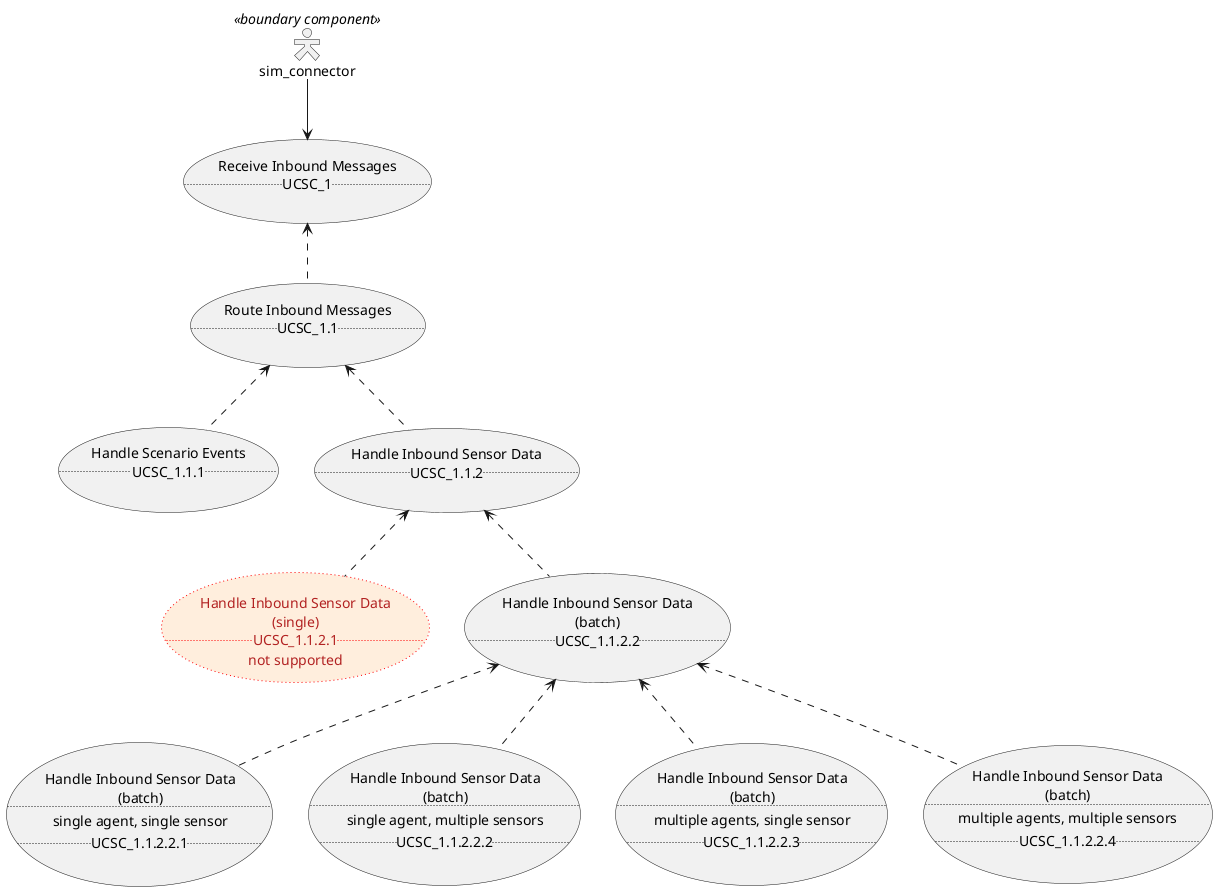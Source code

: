 @startuml
'https://plantuml.com/use-case-diagram

skinparam actorStyle Hollow

usecase UCSC_1 as "
Receive Inbound Messages
..UCSC_1..
"
usecase UCSC_1.1 as "
Route Inbound Messages
..UCSC_1.1..
"

usecase UCSC_1.1.1 as "
Handle Scenario Events
..UCSC_1.1.1..
"

usecase UCSC_1.1.2 as "
Handle Inbound Sensor Data
..UCSC_1.1.2..
"

usecase UCSC_1.1.2.1 #ffeedd;line:red;line.dotted;text:firebrick as "
Handle Inbound Sensor Data
(single)
..UCSC_1.1.2.1..
not supported
"

usecase UCSC_1.1.2.2 as "
Handle Inbound Sensor Data
(batch)
..UCSC_1.1.2.2..
"

usecase UCSC_1.1.2.2.1 as "
Handle Inbound Sensor Data
(batch)
..
single agent, single sensor
..UCSC_1.1.2.2.1..
"

usecase UCSC_1.1.2.2.2 as "
Handle Inbound Sensor Data
(batch)
..
single agent, multiple sensors
..UCSC_1.1.2.2.2..
"

usecase UCSC_1.1.2.2.3 as "
Handle Inbound Sensor Data
(batch)
..
multiple agents, single sensor
..UCSC_1.1.2.2.3..
"

usecase UCSC_1.1.2.2.4 as "
Handle Inbound Sensor Data
(batch)
..
multiple agents, multiple sensors
..UCSC_1.1.2.2.4..
"

:sim_connector: << boundary component >>
:sim_connector: --> UCSC_1
UCSC_1 <.. UCSC_1.1
UCSC_1.1 <.. UCSC_1.1.1
UCSC_1.1 <.. UCSC_1.1.2
UCSC_1.1.2 <.. UCSC_1.1.2.1
UCSC_1.1.2 <.. UCSC_1.1.2.2
UCSC_1.1.2.2 <.. UCSC_1.1.2.2.1
UCSC_1.1.2.2 <.. UCSC_1.1.2.2.2
UCSC_1.1.2.2 <.. UCSC_1.1.2.2.3
UCSC_1.1.2.2 <.. UCSC_1.1.2.2.4

@enduml
